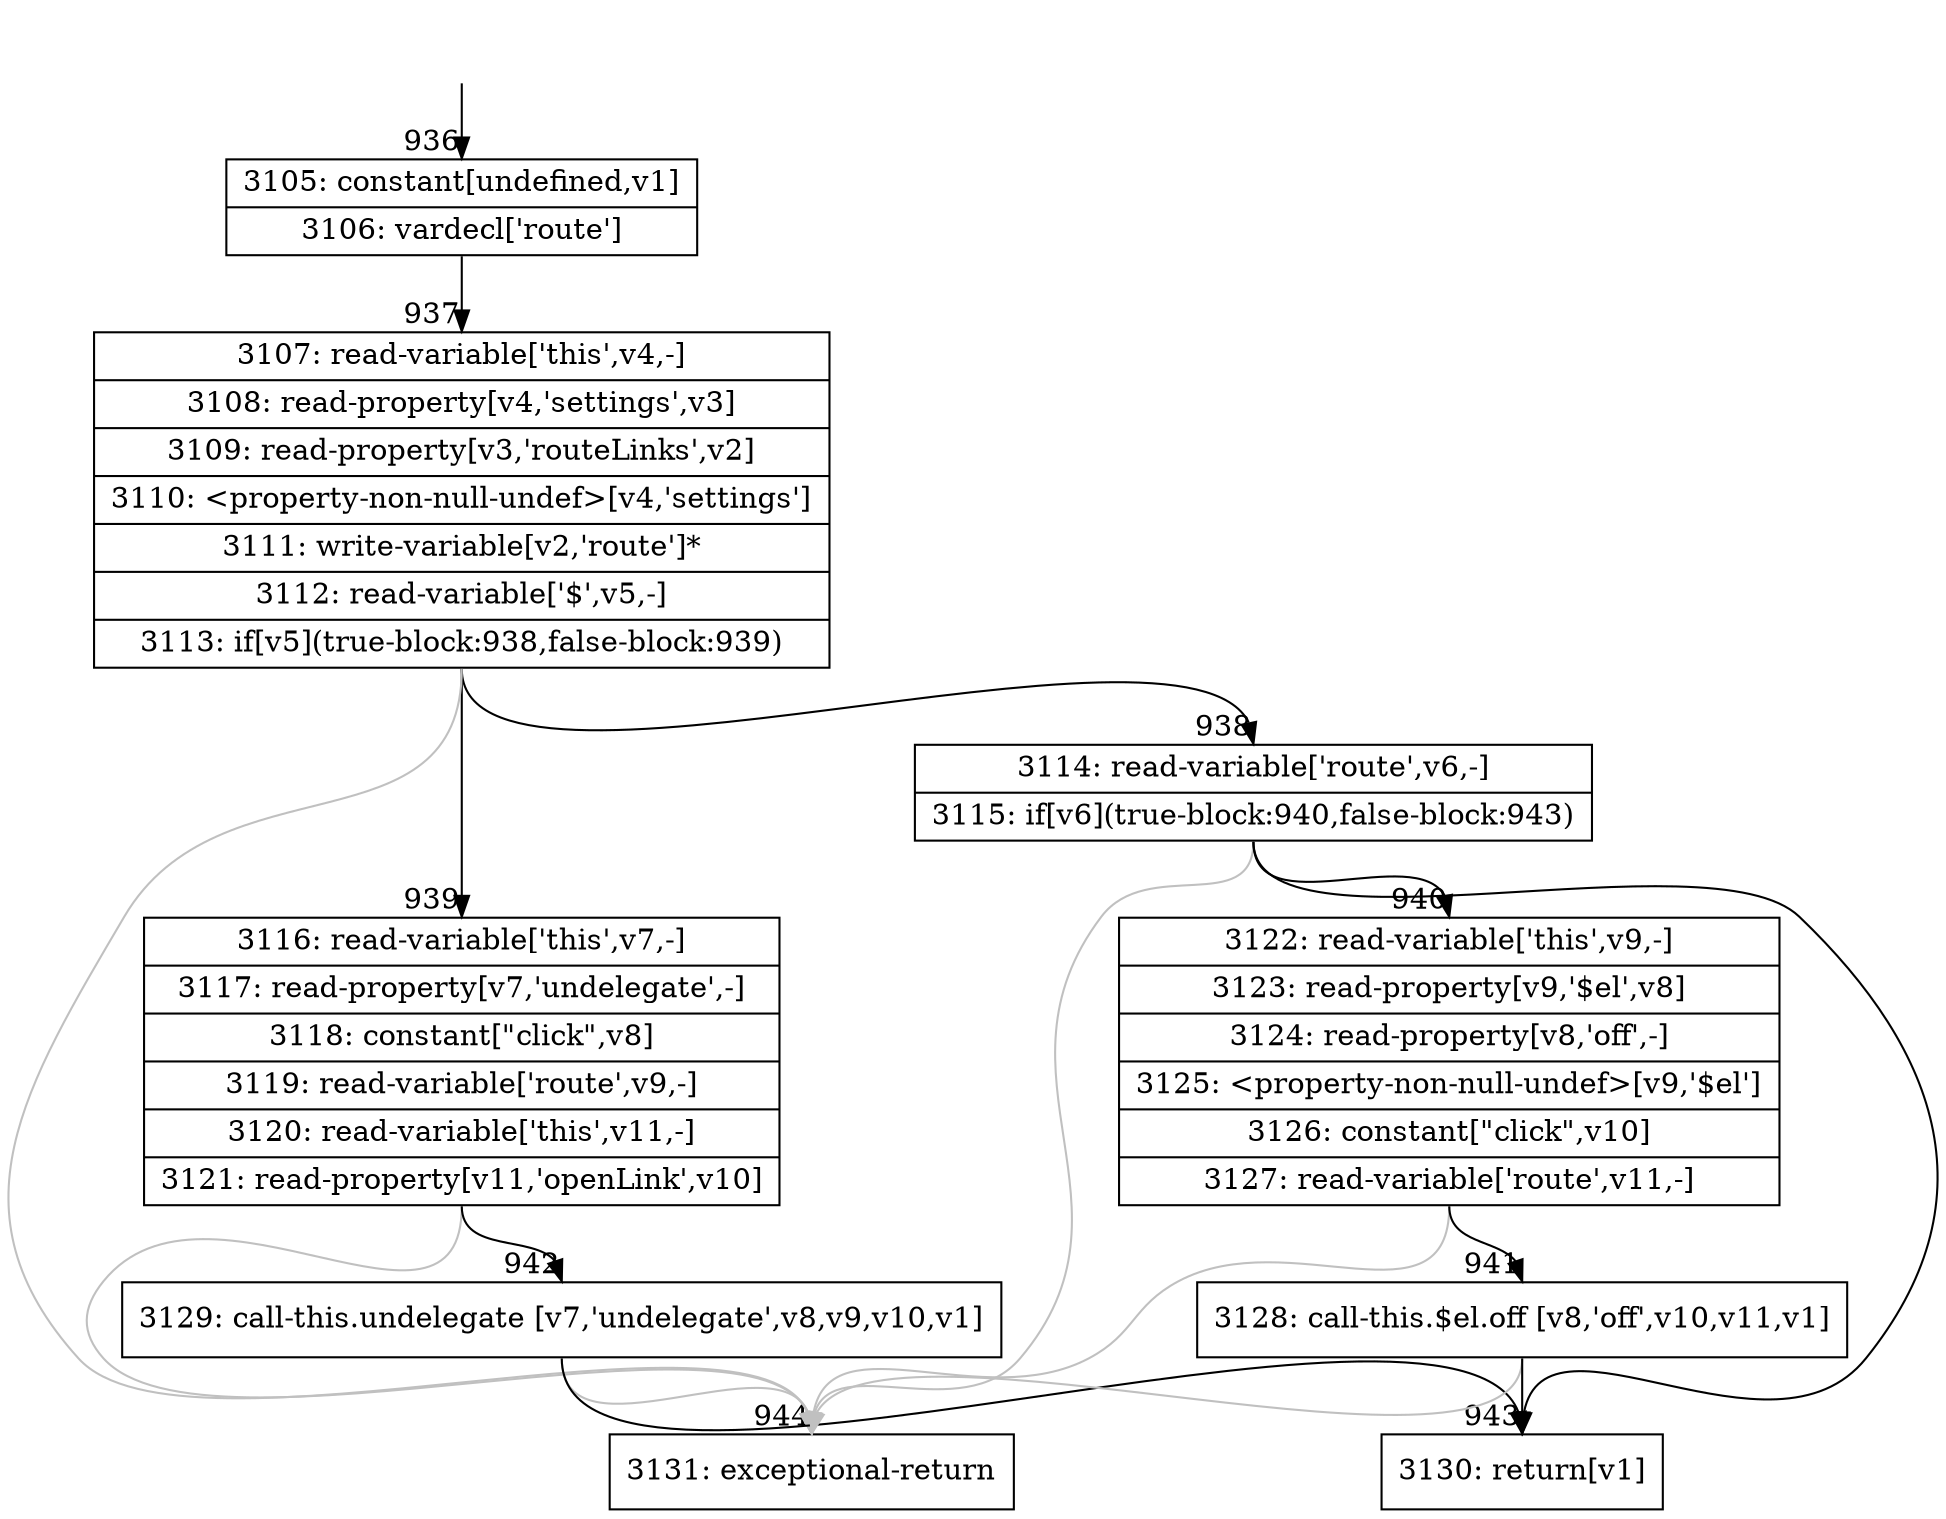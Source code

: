 digraph {
rankdir="TD"
BB_entry86[shape=none,label=""];
BB_entry86 -> BB936 [tailport=s, headport=n, headlabel="    936"]
BB936 [shape=record label="{3105: constant[undefined,v1]|3106: vardecl['route']}" ] 
BB936 -> BB937 [tailport=s, headport=n, headlabel="      937"]
BB937 [shape=record label="{3107: read-variable['this',v4,-]|3108: read-property[v4,'settings',v3]|3109: read-property[v3,'routeLinks',v2]|3110: \<property-non-null-undef\>[v4,'settings']|3111: write-variable[v2,'route']*|3112: read-variable['$',v5,-]|3113: if[v5](true-block:938,false-block:939)}" ] 
BB937 -> BB938 [tailport=s, headport=n, headlabel="      938"]
BB937 -> BB939 [tailport=s, headport=n, headlabel="      939"]
BB937 -> BB944 [tailport=s, headport=n, color=gray, headlabel="      944"]
BB938 [shape=record label="{3114: read-variable['route',v6,-]|3115: if[v6](true-block:940,false-block:943)}" ] 
BB938 -> BB940 [tailport=s, headport=n, headlabel="      940"]
BB938 -> BB943 [tailport=s, headport=n, headlabel="      943"]
BB938 -> BB944 [tailport=s, headport=n, color=gray]
BB939 [shape=record label="{3116: read-variable['this',v7,-]|3117: read-property[v7,'undelegate',-]|3118: constant[\"click\",v8]|3119: read-variable['route',v9,-]|3120: read-variable['this',v11,-]|3121: read-property[v11,'openLink',v10]}" ] 
BB939 -> BB942 [tailport=s, headport=n, headlabel="      942"]
BB939 -> BB944 [tailport=s, headport=n, color=gray]
BB940 [shape=record label="{3122: read-variable['this',v9,-]|3123: read-property[v9,'$el',v8]|3124: read-property[v8,'off',-]|3125: \<property-non-null-undef\>[v9,'$el']|3126: constant[\"click\",v10]|3127: read-variable['route',v11,-]}" ] 
BB940 -> BB941 [tailport=s, headport=n, headlabel="      941"]
BB940 -> BB944 [tailport=s, headport=n, color=gray]
BB941 [shape=record label="{3128: call-this.$el.off [v8,'off',v10,v11,v1]}" ] 
BB941 -> BB943 [tailport=s, headport=n]
BB941 -> BB944 [tailport=s, headport=n, color=gray]
BB942 [shape=record label="{3129: call-this.undelegate [v7,'undelegate',v8,v9,v10,v1]}" ] 
BB942 -> BB943 [tailport=s, headport=n]
BB942 -> BB944 [tailport=s, headport=n, color=gray]
BB943 [shape=record label="{3130: return[v1]}" ] 
BB944 [shape=record label="{3131: exceptional-return}" ] 
//#$~ 906
}
